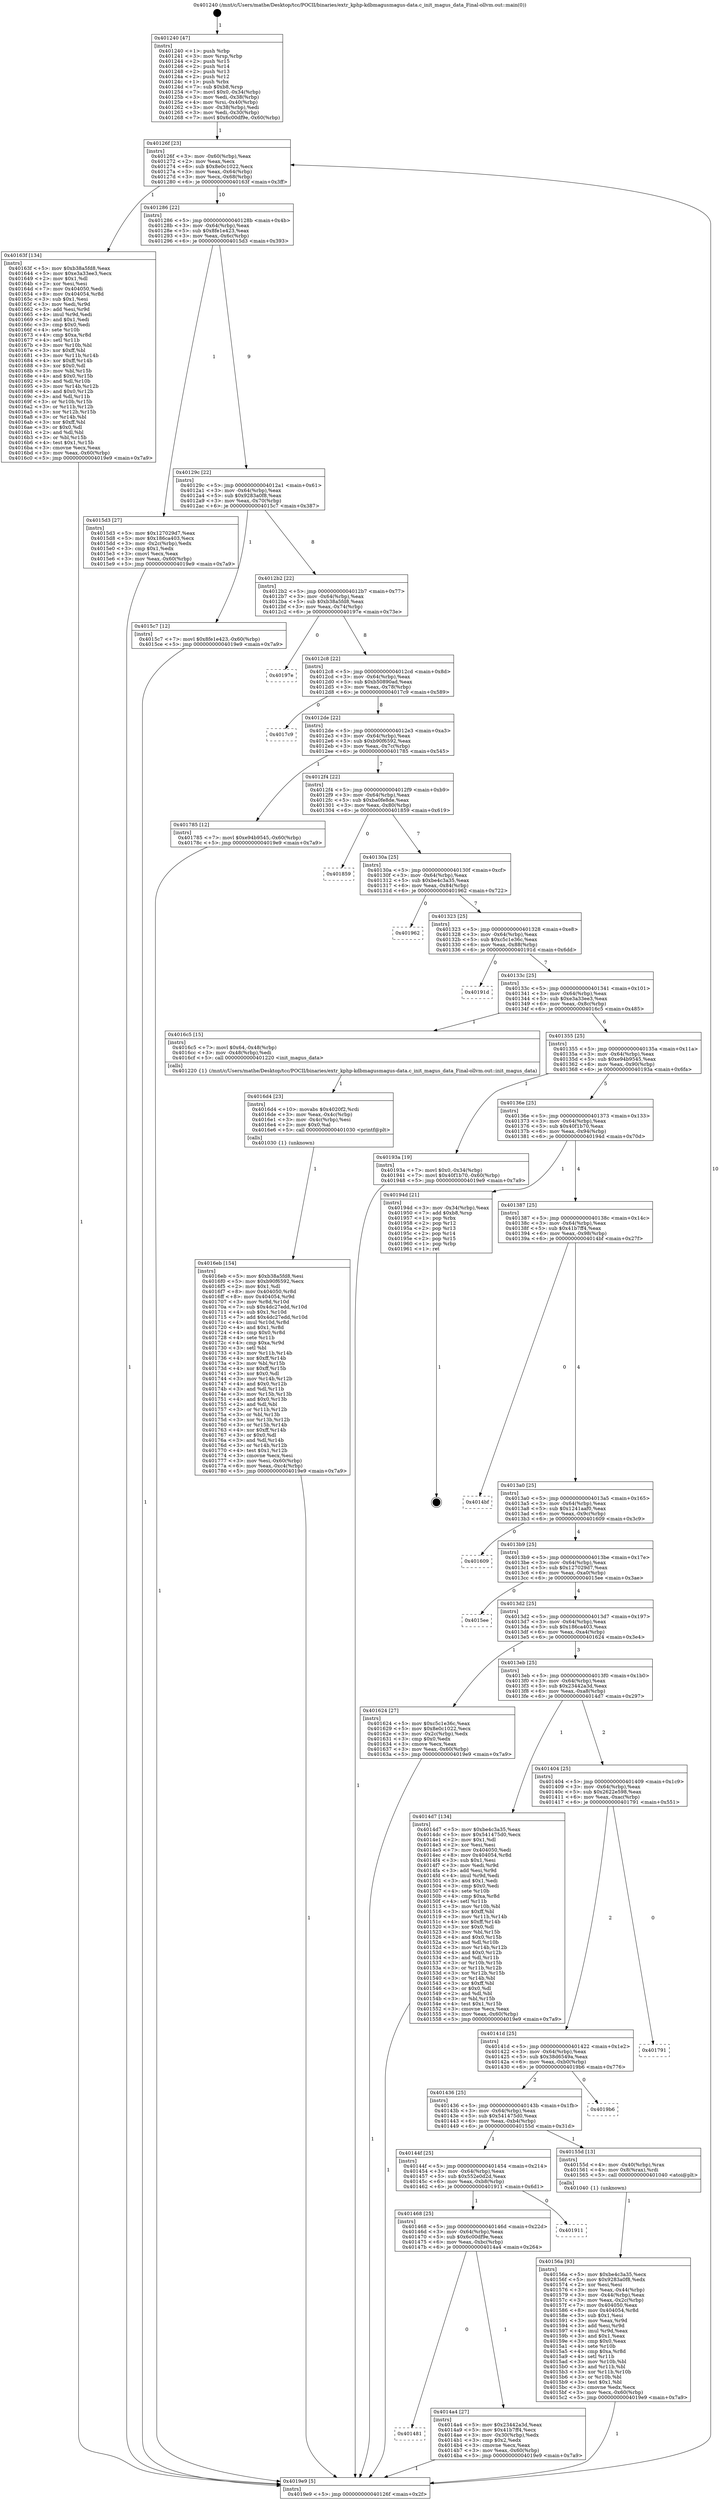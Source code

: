 digraph "0x401240" {
  label = "0x401240 (/mnt/c/Users/mathe/Desktop/tcc/POCII/binaries/extr_kphp-kdbmagusmagus-data.c_init_magus_data_Final-ollvm.out::main(0))"
  labelloc = "t"
  node[shape=record]

  Entry [label="",width=0.3,height=0.3,shape=circle,fillcolor=black,style=filled]
  "0x40126f" [label="{
     0x40126f [23]\l
     | [instrs]\l
     &nbsp;&nbsp;0x40126f \<+3\>: mov -0x60(%rbp),%eax\l
     &nbsp;&nbsp;0x401272 \<+2\>: mov %eax,%ecx\l
     &nbsp;&nbsp;0x401274 \<+6\>: sub $0x8e0c1022,%ecx\l
     &nbsp;&nbsp;0x40127a \<+3\>: mov %eax,-0x64(%rbp)\l
     &nbsp;&nbsp;0x40127d \<+3\>: mov %ecx,-0x68(%rbp)\l
     &nbsp;&nbsp;0x401280 \<+6\>: je 000000000040163f \<main+0x3ff\>\l
  }"]
  "0x40163f" [label="{
     0x40163f [134]\l
     | [instrs]\l
     &nbsp;&nbsp;0x40163f \<+5\>: mov $0xb38a5fd8,%eax\l
     &nbsp;&nbsp;0x401644 \<+5\>: mov $0xe3a33ee3,%ecx\l
     &nbsp;&nbsp;0x401649 \<+2\>: mov $0x1,%dl\l
     &nbsp;&nbsp;0x40164b \<+2\>: xor %esi,%esi\l
     &nbsp;&nbsp;0x40164d \<+7\>: mov 0x404050,%edi\l
     &nbsp;&nbsp;0x401654 \<+8\>: mov 0x404054,%r8d\l
     &nbsp;&nbsp;0x40165c \<+3\>: sub $0x1,%esi\l
     &nbsp;&nbsp;0x40165f \<+3\>: mov %edi,%r9d\l
     &nbsp;&nbsp;0x401662 \<+3\>: add %esi,%r9d\l
     &nbsp;&nbsp;0x401665 \<+4\>: imul %r9d,%edi\l
     &nbsp;&nbsp;0x401669 \<+3\>: and $0x1,%edi\l
     &nbsp;&nbsp;0x40166c \<+3\>: cmp $0x0,%edi\l
     &nbsp;&nbsp;0x40166f \<+4\>: sete %r10b\l
     &nbsp;&nbsp;0x401673 \<+4\>: cmp $0xa,%r8d\l
     &nbsp;&nbsp;0x401677 \<+4\>: setl %r11b\l
     &nbsp;&nbsp;0x40167b \<+3\>: mov %r10b,%bl\l
     &nbsp;&nbsp;0x40167e \<+3\>: xor $0xff,%bl\l
     &nbsp;&nbsp;0x401681 \<+3\>: mov %r11b,%r14b\l
     &nbsp;&nbsp;0x401684 \<+4\>: xor $0xff,%r14b\l
     &nbsp;&nbsp;0x401688 \<+3\>: xor $0x0,%dl\l
     &nbsp;&nbsp;0x40168b \<+3\>: mov %bl,%r15b\l
     &nbsp;&nbsp;0x40168e \<+4\>: and $0x0,%r15b\l
     &nbsp;&nbsp;0x401692 \<+3\>: and %dl,%r10b\l
     &nbsp;&nbsp;0x401695 \<+3\>: mov %r14b,%r12b\l
     &nbsp;&nbsp;0x401698 \<+4\>: and $0x0,%r12b\l
     &nbsp;&nbsp;0x40169c \<+3\>: and %dl,%r11b\l
     &nbsp;&nbsp;0x40169f \<+3\>: or %r10b,%r15b\l
     &nbsp;&nbsp;0x4016a2 \<+3\>: or %r11b,%r12b\l
     &nbsp;&nbsp;0x4016a5 \<+3\>: xor %r12b,%r15b\l
     &nbsp;&nbsp;0x4016a8 \<+3\>: or %r14b,%bl\l
     &nbsp;&nbsp;0x4016ab \<+3\>: xor $0xff,%bl\l
     &nbsp;&nbsp;0x4016ae \<+3\>: or $0x0,%dl\l
     &nbsp;&nbsp;0x4016b1 \<+2\>: and %dl,%bl\l
     &nbsp;&nbsp;0x4016b3 \<+3\>: or %bl,%r15b\l
     &nbsp;&nbsp;0x4016b6 \<+4\>: test $0x1,%r15b\l
     &nbsp;&nbsp;0x4016ba \<+3\>: cmovne %ecx,%eax\l
     &nbsp;&nbsp;0x4016bd \<+3\>: mov %eax,-0x60(%rbp)\l
     &nbsp;&nbsp;0x4016c0 \<+5\>: jmp 00000000004019e9 \<main+0x7a9\>\l
  }"]
  "0x401286" [label="{
     0x401286 [22]\l
     | [instrs]\l
     &nbsp;&nbsp;0x401286 \<+5\>: jmp 000000000040128b \<main+0x4b\>\l
     &nbsp;&nbsp;0x40128b \<+3\>: mov -0x64(%rbp),%eax\l
     &nbsp;&nbsp;0x40128e \<+5\>: sub $0x8fe1e423,%eax\l
     &nbsp;&nbsp;0x401293 \<+3\>: mov %eax,-0x6c(%rbp)\l
     &nbsp;&nbsp;0x401296 \<+6\>: je 00000000004015d3 \<main+0x393\>\l
  }"]
  Exit [label="",width=0.3,height=0.3,shape=circle,fillcolor=black,style=filled,peripheries=2]
  "0x4015d3" [label="{
     0x4015d3 [27]\l
     | [instrs]\l
     &nbsp;&nbsp;0x4015d3 \<+5\>: mov $0x127029d7,%eax\l
     &nbsp;&nbsp;0x4015d8 \<+5\>: mov $0x186ca403,%ecx\l
     &nbsp;&nbsp;0x4015dd \<+3\>: mov -0x2c(%rbp),%edx\l
     &nbsp;&nbsp;0x4015e0 \<+3\>: cmp $0x1,%edx\l
     &nbsp;&nbsp;0x4015e3 \<+3\>: cmovl %ecx,%eax\l
     &nbsp;&nbsp;0x4015e6 \<+3\>: mov %eax,-0x60(%rbp)\l
     &nbsp;&nbsp;0x4015e9 \<+5\>: jmp 00000000004019e9 \<main+0x7a9\>\l
  }"]
  "0x40129c" [label="{
     0x40129c [22]\l
     | [instrs]\l
     &nbsp;&nbsp;0x40129c \<+5\>: jmp 00000000004012a1 \<main+0x61\>\l
     &nbsp;&nbsp;0x4012a1 \<+3\>: mov -0x64(%rbp),%eax\l
     &nbsp;&nbsp;0x4012a4 \<+5\>: sub $0x9283a0f8,%eax\l
     &nbsp;&nbsp;0x4012a9 \<+3\>: mov %eax,-0x70(%rbp)\l
     &nbsp;&nbsp;0x4012ac \<+6\>: je 00000000004015c7 \<main+0x387\>\l
  }"]
  "0x4016eb" [label="{
     0x4016eb [154]\l
     | [instrs]\l
     &nbsp;&nbsp;0x4016eb \<+5\>: mov $0xb38a5fd8,%esi\l
     &nbsp;&nbsp;0x4016f0 \<+5\>: mov $0xb90f6592,%ecx\l
     &nbsp;&nbsp;0x4016f5 \<+2\>: mov $0x1,%dl\l
     &nbsp;&nbsp;0x4016f7 \<+8\>: mov 0x404050,%r8d\l
     &nbsp;&nbsp;0x4016ff \<+8\>: mov 0x404054,%r9d\l
     &nbsp;&nbsp;0x401707 \<+3\>: mov %r8d,%r10d\l
     &nbsp;&nbsp;0x40170a \<+7\>: sub $0x4dc27edd,%r10d\l
     &nbsp;&nbsp;0x401711 \<+4\>: sub $0x1,%r10d\l
     &nbsp;&nbsp;0x401715 \<+7\>: add $0x4dc27edd,%r10d\l
     &nbsp;&nbsp;0x40171c \<+4\>: imul %r10d,%r8d\l
     &nbsp;&nbsp;0x401720 \<+4\>: and $0x1,%r8d\l
     &nbsp;&nbsp;0x401724 \<+4\>: cmp $0x0,%r8d\l
     &nbsp;&nbsp;0x401728 \<+4\>: sete %r11b\l
     &nbsp;&nbsp;0x40172c \<+4\>: cmp $0xa,%r9d\l
     &nbsp;&nbsp;0x401730 \<+3\>: setl %bl\l
     &nbsp;&nbsp;0x401733 \<+3\>: mov %r11b,%r14b\l
     &nbsp;&nbsp;0x401736 \<+4\>: xor $0xff,%r14b\l
     &nbsp;&nbsp;0x40173a \<+3\>: mov %bl,%r15b\l
     &nbsp;&nbsp;0x40173d \<+4\>: xor $0xff,%r15b\l
     &nbsp;&nbsp;0x401741 \<+3\>: xor $0x0,%dl\l
     &nbsp;&nbsp;0x401744 \<+3\>: mov %r14b,%r12b\l
     &nbsp;&nbsp;0x401747 \<+4\>: and $0x0,%r12b\l
     &nbsp;&nbsp;0x40174b \<+3\>: and %dl,%r11b\l
     &nbsp;&nbsp;0x40174e \<+3\>: mov %r15b,%r13b\l
     &nbsp;&nbsp;0x401751 \<+4\>: and $0x0,%r13b\l
     &nbsp;&nbsp;0x401755 \<+2\>: and %dl,%bl\l
     &nbsp;&nbsp;0x401757 \<+3\>: or %r11b,%r12b\l
     &nbsp;&nbsp;0x40175a \<+3\>: or %bl,%r13b\l
     &nbsp;&nbsp;0x40175d \<+3\>: xor %r13b,%r12b\l
     &nbsp;&nbsp;0x401760 \<+3\>: or %r15b,%r14b\l
     &nbsp;&nbsp;0x401763 \<+4\>: xor $0xff,%r14b\l
     &nbsp;&nbsp;0x401767 \<+3\>: or $0x0,%dl\l
     &nbsp;&nbsp;0x40176a \<+3\>: and %dl,%r14b\l
     &nbsp;&nbsp;0x40176d \<+3\>: or %r14b,%r12b\l
     &nbsp;&nbsp;0x401770 \<+4\>: test $0x1,%r12b\l
     &nbsp;&nbsp;0x401774 \<+3\>: cmovne %ecx,%esi\l
     &nbsp;&nbsp;0x401777 \<+3\>: mov %esi,-0x60(%rbp)\l
     &nbsp;&nbsp;0x40177a \<+6\>: mov %eax,-0xc4(%rbp)\l
     &nbsp;&nbsp;0x401780 \<+5\>: jmp 00000000004019e9 \<main+0x7a9\>\l
  }"]
  "0x4015c7" [label="{
     0x4015c7 [12]\l
     | [instrs]\l
     &nbsp;&nbsp;0x4015c7 \<+7\>: movl $0x8fe1e423,-0x60(%rbp)\l
     &nbsp;&nbsp;0x4015ce \<+5\>: jmp 00000000004019e9 \<main+0x7a9\>\l
  }"]
  "0x4012b2" [label="{
     0x4012b2 [22]\l
     | [instrs]\l
     &nbsp;&nbsp;0x4012b2 \<+5\>: jmp 00000000004012b7 \<main+0x77\>\l
     &nbsp;&nbsp;0x4012b7 \<+3\>: mov -0x64(%rbp),%eax\l
     &nbsp;&nbsp;0x4012ba \<+5\>: sub $0xb38a5fd8,%eax\l
     &nbsp;&nbsp;0x4012bf \<+3\>: mov %eax,-0x74(%rbp)\l
     &nbsp;&nbsp;0x4012c2 \<+6\>: je 000000000040197e \<main+0x73e\>\l
  }"]
  "0x4016d4" [label="{
     0x4016d4 [23]\l
     | [instrs]\l
     &nbsp;&nbsp;0x4016d4 \<+10\>: movabs $0x4020f2,%rdi\l
     &nbsp;&nbsp;0x4016de \<+3\>: mov %eax,-0x4c(%rbp)\l
     &nbsp;&nbsp;0x4016e1 \<+3\>: mov -0x4c(%rbp),%esi\l
     &nbsp;&nbsp;0x4016e4 \<+2\>: mov $0x0,%al\l
     &nbsp;&nbsp;0x4016e6 \<+5\>: call 0000000000401030 \<printf@plt\>\l
     | [calls]\l
     &nbsp;&nbsp;0x401030 \{1\} (unknown)\l
  }"]
  "0x40197e" [label="{
     0x40197e\l
  }", style=dashed]
  "0x4012c8" [label="{
     0x4012c8 [22]\l
     | [instrs]\l
     &nbsp;&nbsp;0x4012c8 \<+5\>: jmp 00000000004012cd \<main+0x8d\>\l
     &nbsp;&nbsp;0x4012cd \<+3\>: mov -0x64(%rbp),%eax\l
     &nbsp;&nbsp;0x4012d0 \<+5\>: sub $0xb50890ad,%eax\l
     &nbsp;&nbsp;0x4012d5 \<+3\>: mov %eax,-0x78(%rbp)\l
     &nbsp;&nbsp;0x4012d8 \<+6\>: je 00000000004017c9 \<main+0x589\>\l
  }"]
  "0x40156a" [label="{
     0x40156a [93]\l
     | [instrs]\l
     &nbsp;&nbsp;0x40156a \<+5\>: mov $0xbe4c3a35,%ecx\l
     &nbsp;&nbsp;0x40156f \<+5\>: mov $0x9283a0f8,%edx\l
     &nbsp;&nbsp;0x401574 \<+2\>: xor %esi,%esi\l
     &nbsp;&nbsp;0x401576 \<+3\>: mov %eax,-0x44(%rbp)\l
     &nbsp;&nbsp;0x401579 \<+3\>: mov -0x44(%rbp),%eax\l
     &nbsp;&nbsp;0x40157c \<+3\>: mov %eax,-0x2c(%rbp)\l
     &nbsp;&nbsp;0x40157f \<+7\>: mov 0x404050,%eax\l
     &nbsp;&nbsp;0x401586 \<+8\>: mov 0x404054,%r8d\l
     &nbsp;&nbsp;0x40158e \<+3\>: sub $0x1,%esi\l
     &nbsp;&nbsp;0x401591 \<+3\>: mov %eax,%r9d\l
     &nbsp;&nbsp;0x401594 \<+3\>: add %esi,%r9d\l
     &nbsp;&nbsp;0x401597 \<+4\>: imul %r9d,%eax\l
     &nbsp;&nbsp;0x40159b \<+3\>: and $0x1,%eax\l
     &nbsp;&nbsp;0x40159e \<+3\>: cmp $0x0,%eax\l
     &nbsp;&nbsp;0x4015a1 \<+4\>: sete %r10b\l
     &nbsp;&nbsp;0x4015a5 \<+4\>: cmp $0xa,%r8d\l
     &nbsp;&nbsp;0x4015a9 \<+4\>: setl %r11b\l
     &nbsp;&nbsp;0x4015ad \<+3\>: mov %r10b,%bl\l
     &nbsp;&nbsp;0x4015b0 \<+3\>: and %r11b,%bl\l
     &nbsp;&nbsp;0x4015b3 \<+3\>: xor %r11b,%r10b\l
     &nbsp;&nbsp;0x4015b6 \<+3\>: or %r10b,%bl\l
     &nbsp;&nbsp;0x4015b9 \<+3\>: test $0x1,%bl\l
     &nbsp;&nbsp;0x4015bc \<+3\>: cmovne %edx,%ecx\l
     &nbsp;&nbsp;0x4015bf \<+3\>: mov %ecx,-0x60(%rbp)\l
     &nbsp;&nbsp;0x4015c2 \<+5\>: jmp 00000000004019e9 \<main+0x7a9\>\l
  }"]
  "0x4017c9" [label="{
     0x4017c9\l
  }", style=dashed]
  "0x4012de" [label="{
     0x4012de [22]\l
     | [instrs]\l
     &nbsp;&nbsp;0x4012de \<+5\>: jmp 00000000004012e3 \<main+0xa3\>\l
     &nbsp;&nbsp;0x4012e3 \<+3\>: mov -0x64(%rbp),%eax\l
     &nbsp;&nbsp;0x4012e6 \<+5\>: sub $0xb90f6592,%eax\l
     &nbsp;&nbsp;0x4012eb \<+3\>: mov %eax,-0x7c(%rbp)\l
     &nbsp;&nbsp;0x4012ee \<+6\>: je 0000000000401785 \<main+0x545\>\l
  }"]
  "0x401240" [label="{
     0x401240 [47]\l
     | [instrs]\l
     &nbsp;&nbsp;0x401240 \<+1\>: push %rbp\l
     &nbsp;&nbsp;0x401241 \<+3\>: mov %rsp,%rbp\l
     &nbsp;&nbsp;0x401244 \<+2\>: push %r15\l
     &nbsp;&nbsp;0x401246 \<+2\>: push %r14\l
     &nbsp;&nbsp;0x401248 \<+2\>: push %r13\l
     &nbsp;&nbsp;0x40124a \<+2\>: push %r12\l
     &nbsp;&nbsp;0x40124c \<+1\>: push %rbx\l
     &nbsp;&nbsp;0x40124d \<+7\>: sub $0xb8,%rsp\l
     &nbsp;&nbsp;0x401254 \<+7\>: movl $0x0,-0x34(%rbp)\l
     &nbsp;&nbsp;0x40125b \<+3\>: mov %edi,-0x38(%rbp)\l
     &nbsp;&nbsp;0x40125e \<+4\>: mov %rsi,-0x40(%rbp)\l
     &nbsp;&nbsp;0x401262 \<+3\>: mov -0x38(%rbp),%edi\l
     &nbsp;&nbsp;0x401265 \<+3\>: mov %edi,-0x30(%rbp)\l
     &nbsp;&nbsp;0x401268 \<+7\>: movl $0x6c00df9e,-0x60(%rbp)\l
  }"]
  "0x401785" [label="{
     0x401785 [12]\l
     | [instrs]\l
     &nbsp;&nbsp;0x401785 \<+7\>: movl $0xe94b9545,-0x60(%rbp)\l
     &nbsp;&nbsp;0x40178c \<+5\>: jmp 00000000004019e9 \<main+0x7a9\>\l
  }"]
  "0x4012f4" [label="{
     0x4012f4 [22]\l
     | [instrs]\l
     &nbsp;&nbsp;0x4012f4 \<+5\>: jmp 00000000004012f9 \<main+0xb9\>\l
     &nbsp;&nbsp;0x4012f9 \<+3\>: mov -0x64(%rbp),%eax\l
     &nbsp;&nbsp;0x4012fc \<+5\>: sub $0xba0fe8de,%eax\l
     &nbsp;&nbsp;0x401301 \<+3\>: mov %eax,-0x80(%rbp)\l
     &nbsp;&nbsp;0x401304 \<+6\>: je 0000000000401859 \<main+0x619\>\l
  }"]
  "0x4019e9" [label="{
     0x4019e9 [5]\l
     | [instrs]\l
     &nbsp;&nbsp;0x4019e9 \<+5\>: jmp 000000000040126f \<main+0x2f\>\l
  }"]
  "0x401859" [label="{
     0x401859\l
  }", style=dashed]
  "0x40130a" [label="{
     0x40130a [25]\l
     | [instrs]\l
     &nbsp;&nbsp;0x40130a \<+5\>: jmp 000000000040130f \<main+0xcf\>\l
     &nbsp;&nbsp;0x40130f \<+3\>: mov -0x64(%rbp),%eax\l
     &nbsp;&nbsp;0x401312 \<+5\>: sub $0xbe4c3a35,%eax\l
     &nbsp;&nbsp;0x401317 \<+6\>: mov %eax,-0x84(%rbp)\l
     &nbsp;&nbsp;0x40131d \<+6\>: je 0000000000401962 \<main+0x722\>\l
  }"]
  "0x401481" [label="{
     0x401481\l
  }", style=dashed]
  "0x401962" [label="{
     0x401962\l
  }", style=dashed]
  "0x401323" [label="{
     0x401323 [25]\l
     | [instrs]\l
     &nbsp;&nbsp;0x401323 \<+5\>: jmp 0000000000401328 \<main+0xe8\>\l
     &nbsp;&nbsp;0x401328 \<+3\>: mov -0x64(%rbp),%eax\l
     &nbsp;&nbsp;0x40132b \<+5\>: sub $0xc5c1e36c,%eax\l
     &nbsp;&nbsp;0x401330 \<+6\>: mov %eax,-0x88(%rbp)\l
     &nbsp;&nbsp;0x401336 \<+6\>: je 000000000040191d \<main+0x6dd\>\l
  }"]
  "0x4014a4" [label="{
     0x4014a4 [27]\l
     | [instrs]\l
     &nbsp;&nbsp;0x4014a4 \<+5\>: mov $0x23442a3d,%eax\l
     &nbsp;&nbsp;0x4014a9 \<+5\>: mov $0x41b7ff4,%ecx\l
     &nbsp;&nbsp;0x4014ae \<+3\>: mov -0x30(%rbp),%edx\l
     &nbsp;&nbsp;0x4014b1 \<+3\>: cmp $0x2,%edx\l
     &nbsp;&nbsp;0x4014b4 \<+3\>: cmovne %ecx,%eax\l
     &nbsp;&nbsp;0x4014b7 \<+3\>: mov %eax,-0x60(%rbp)\l
     &nbsp;&nbsp;0x4014ba \<+5\>: jmp 00000000004019e9 \<main+0x7a9\>\l
  }"]
  "0x40191d" [label="{
     0x40191d\l
  }", style=dashed]
  "0x40133c" [label="{
     0x40133c [25]\l
     | [instrs]\l
     &nbsp;&nbsp;0x40133c \<+5\>: jmp 0000000000401341 \<main+0x101\>\l
     &nbsp;&nbsp;0x401341 \<+3\>: mov -0x64(%rbp),%eax\l
     &nbsp;&nbsp;0x401344 \<+5\>: sub $0xe3a33ee3,%eax\l
     &nbsp;&nbsp;0x401349 \<+6\>: mov %eax,-0x8c(%rbp)\l
     &nbsp;&nbsp;0x40134f \<+6\>: je 00000000004016c5 \<main+0x485\>\l
  }"]
  "0x401468" [label="{
     0x401468 [25]\l
     | [instrs]\l
     &nbsp;&nbsp;0x401468 \<+5\>: jmp 000000000040146d \<main+0x22d\>\l
     &nbsp;&nbsp;0x40146d \<+3\>: mov -0x64(%rbp),%eax\l
     &nbsp;&nbsp;0x401470 \<+5\>: sub $0x6c00df9e,%eax\l
     &nbsp;&nbsp;0x401475 \<+6\>: mov %eax,-0xbc(%rbp)\l
     &nbsp;&nbsp;0x40147b \<+6\>: je 00000000004014a4 \<main+0x264\>\l
  }"]
  "0x4016c5" [label="{
     0x4016c5 [15]\l
     | [instrs]\l
     &nbsp;&nbsp;0x4016c5 \<+7\>: movl $0x64,-0x48(%rbp)\l
     &nbsp;&nbsp;0x4016cc \<+3\>: mov -0x48(%rbp),%edi\l
     &nbsp;&nbsp;0x4016cf \<+5\>: call 0000000000401220 \<init_magus_data\>\l
     | [calls]\l
     &nbsp;&nbsp;0x401220 \{1\} (/mnt/c/Users/mathe/Desktop/tcc/POCII/binaries/extr_kphp-kdbmagusmagus-data.c_init_magus_data_Final-ollvm.out::init_magus_data)\l
  }"]
  "0x401355" [label="{
     0x401355 [25]\l
     | [instrs]\l
     &nbsp;&nbsp;0x401355 \<+5\>: jmp 000000000040135a \<main+0x11a\>\l
     &nbsp;&nbsp;0x40135a \<+3\>: mov -0x64(%rbp),%eax\l
     &nbsp;&nbsp;0x40135d \<+5\>: sub $0xe94b9545,%eax\l
     &nbsp;&nbsp;0x401362 \<+6\>: mov %eax,-0x90(%rbp)\l
     &nbsp;&nbsp;0x401368 \<+6\>: je 000000000040193a \<main+0x6fa\>\l
  }"]
  "0x401911" [label="{
     0x401911\l
  }", style=dashed]
  "0x40193a" [label="{
     0x40193a [19]\l
     | [instrs]\l
     &nbsp;&nbsp;0x40193a \<+7\>: movl $0x0,-0x34(%rbp)\l
     &nbsp;&nbsp;0x401941 \<+7\>: movl $0x40f1b70,-0x60(%rbp)\l
     &nbsp;&nbsp;0x401948 \<+5\>: jmp 00000000004019e9 \<main+0x7a9\>\l
  }"]
  "0x40136e" [label="{
     0x40136e [25]\l
     | [instrs]\l
     &nbsp;&nbsp;0x40136e \<+5\>: jmp 0000000000401373 \<main+0x133\>\l
     &nbsp;&nbsp;0x401373 \<+3\>: mov -0x64(%rbp),%eax\l
     &nbsp;&nbsp;0x401376 \<+5\>: sub $0x40f1b70,%eax\l
     &nbsp;&nbsp;0x40137b \<+6\>: mov %eax,-0x94(%rbp)\l
     &nbsp;&nbsp;0x401381 \<+6\>: je 000000000040194d \<main+0x70d\>\l
  }"]
  "0x40144f" [label="{
     0x40144f [25]\l
     | [instrs]\l
     &nbsp;&nbsp;0x40144f \<+5\>: jmp 0000000000401454 \<main+0x214\>\l
     &nbsp;&nbsp;0x401454 \<+3\>: mov -0x64(%rbp),%eax\l
     &nbsp;&nbsp;0x401457 \<+5\>: sub $0x552e0d2d,%eax\l
     &nbsp;&nbsp;0x40145c \<+6\>: mov %eax,-0xb8(%rbp)\l
     &nbsp;&nbsp;0x401462 \<+6\>: je 0000000000401911 \<main+0x6d1\>\l
  }"]
  "0x40194d" [label="{
     0x40194d [21]\l
     | [instrs]\l
     &nbsp;&nbsp;0x40194d \<+3\>: mov -0x34(%rbp),%eax\l
     &nbsp;&nbsp;0x401950 \<+7\>: add $0xb8,%rsp\l
     &nbsp;&nbsp;0x401957 \<+1\>: pop %rbx\l
     &nbsp;&nbsp;0x401958 \<+2\>: pop %r12\l
     &nbsp;&nbsp;0x40195a \<+2\>: pop %r13\l
     &nbsp;&nbsp;0x40195c \<+2\>: pop %r14\l
     &nbsp;&nbsp;0x40195e \<+2\>: pop %r15\l
     &nbsp;&nbsp;0x401960 \<+1\>: pop %rbp\l
     &nbsp;&nbsp;0x401961 \<+1\>: ret\l
  }"]
  "0x401387" [label="{
     0x401387 [25]\l
     | [instrs]\l
     &nbsp;&nbsp;0x401387 \<+5\>: jmp 000000000040138c \<main+0x14c\>\l
     &nbsp;&nbsp;0x40138c \<+3\>: mov -0x64(%rbp),%eax\l
     &nbsp;&nbsp;0x40138f \<+5\>: sub $0x41b7ff4,%eax\l
     &nbsp;&nbsp;0x401394 \<+6\>: mov %eax,-0x98(%rbp)\l
     &nbsp;&nbsp;0x40139a \<+6\>: je 00000000004014bf \<main+0x27f\>\l
  }"]
  "0x40155d" [label="{
     0x40155d [13]\l
     | [instrs]\l
     &nbsp;&nbsp;0x40155d \<+4\>: mov -0x40(%rbp),%rax\l
     &nbsp;&nbsp;0x401561 \<+4\>: mov 0x8(%rax),%rdi\l
     &nbsp;&nbsp;0x401565 \<+5\>: call 0000000000401040 \<atoi@plt\>\l
     | [calls]\l
     &nbsp;&nbsp;0x401040 \{1\} (unknown)\l
  }"]
  "0x4014bf" [label="{
     0x4014bf\l
  }", style=dashed]
  "0x4013a0" [label="{
     0x4013a0 [25]\l
     | [instrs]\l
     &nbsp;&nbsp;0x4013a0 \<+5\>: jmp 00000000004013a5 \<main+0x165\>\l
     &nbsp;&nbsp;0x4013a5 \<+3\>: mov -0x64(%rbp),%eax\l
     &nbsp;&nbsp;0x4013a8 \<+5\>: sub $0x1241aaf0,%eax\l
     &nbsp;&nbsp;0x4013ad \<+6\>: mov %eax,-0x9c(%rbp)\l
     &nbsp;&nbsp;0x4013b3 \<+6\>: je 0000000000401609 \<main+0x3c9\>\l
  }"]
  "0x401436" [label="{
     0x401436 [25]\l
     | [instrs]\l
     &nbsp;&nbsp;0x401436 \<+5\>: jmp 000000000040143b \<main+0x1fb\>\l
     &nbsp;&nbsp;0x40143b \<+3\>: mov -0x64(%rbp),%eax\l
     &nbsp;&nbsp;0x40143e \<+5\>: sub $0x541475d0,%eax\l
     &nbsp;&nbsp;0x401443 \<+6\>: mov %eax,-0xb4(%rbp)\l
     &nbsp;&nbsp;0x401449 \<+6\>: je 000000000040155d \<main+0x31d\>\l
  }"]
  "0x401609" [label="{
     0x401609\l
  }", style=dashed]
  "0x4013b9" [label="{
     0x4013b9 [25]\l
     | [instrs]\l
     &nbsp;&nbsp;0x4013b9 \<+5\>: jmp 00000000004013be \<main+0x17e\>\l
     &nbsp;&nbsp;0x4013be \<+3\>: mov -0x64(%rbp),%eax\l
     &nbsp;&nbsp;0x4013c1 \<+5\>: sub $0x127029d7,%eax\l
     &nbsp;&nbsp;0x4013c6 \<+6\>: mov %eax,-0xa0(%rbp)\l
     &nbsp;&nbsp;0x4013cc \<+6\>: je 00000000004015ee \<main+0x3ae\>\l
  }"]
  "0x4019b6" [label="{
     0x4019b6\l
  }", style=dashed]
  "0x4015ee" [label="{
     0x4015ee\l
  }", style=dashed]
  "0x4013d2" [label="{
     0x4013d2 [25]\l
     | [instrs]\l
     &nbsp;&nbsp;0x4013d2 \<+5\>: jmp 00000000004013d7 \<main+0x197\>\l
     &nbsp;&nbsp;0x4013d7 \<+3\>: mov -0x64(%rbp),%eax\l
     &nbsp;&nbsp;0x4013da \<+5\>: sub $0x186ca403,%eax\l
     &nbsp;&nbsp;0x4013df \<+6\>: mov %eax,-0xa4(%rbp)\l
     &nbsp;&nbsp;0x4013e5 \<+6\>: je 0000000000401624 \<main+0x3e4\>\l
  }"]
  "0x40141d" [label="{
     0x40141d [25]\l
     | [instrs]\l
     &nbsp;&nbsp;0x40141d \<+5\>: jmp 0000000000401422 \<main+0x1e2\>\l
     &nbsp;&nbsp;0x401422 \<+3\>: mov -0x64(%rbp),%eax\l
     &nbsp;&nbsp;0x401425 \<+5\>: sub $0x38d6549a,%eax\l
     &nbsp;&nbsp;0x40142a \<+6\>: mov %eax,-0xb0(%rbp)\l
     &nbsp;&nbsp;0x401430 \<+6\>: je 00000000004019b6 \<main+0x776\>\l
  }"]
  "0x401624" [label="{
     0x401624 [27]\l
     | [instrs]\l
     &nbsp;&nbsp;0x401624 \<+5\>: mov $0xc5c1e36c,%eax\l
     &nbsp;&nbsp;0x401629 \<+5\>: mov $0x8e0c1022,%ecx\l
     &nbsp;&nbsp;0x40162e \<+3\>: mov -0x2c(%rbp),%edx\l
     &nbsp;&nbsp;0x401631 \<+3\>: cmp $0x0,%edx\l
     &nbsp;&nbsp;0x401634 \<+3\>: cmove %ecx,%eax\l
     &nbsp;&nbsp;0x401637 \<+3\>: mov %eax,-0x60(%rbp)\l
     &nbsp;&nbsp;0x40163a \<+5\>: jmp 00000000004019e9 \<main+0x7a9\>\l
  }"]
  "0x4013eb" [label="{
     0x4013eb [25]\l
     | [instrs]\l
     &nbsp;&nbsp;0x4013eb \<+5\>: jmp 00000000004013f0 \<main+0x1b0\>\l
     &nbsp;&nbsp;0x4013f0 \<+3\>: mov -0x64(%rbp),%eax\l
     &nbsp;&nbsp;0x4013f3 \<+5\>: sub $0x23442a3d,%eax\l
     &nbsp;&nbsp;0x4013f8 \<+6\>: mov %eax,-0xa8(%rbp)\l
     &nbsp;&nbsp;0x4013fe \<+6\>: je 00000000004014d7 \<main+0x297\>\l
  }"]
  "0x401791" [label="{
     0x401791\l
  }", style=dashed]
  "0x4014d7" [label="{
     0x4014d7 [134]\l
     | [instrs]\l
     &nbsp;&nbsp;0x4014d7 \<+5\>: mov $0xbe4c3a35,%eax\l
     &nbsp;&nbsp;0x4014dc \<+5\>: mov $0x541475d0,%ecx\l
     &nbsp;&nbsp;0x4014e1 \<+2\>: mov $0x1,%dl\l
     &nbsp;&nbsp;0x4014e3 \<+2\>: xor %esi,%esi\l
     &nbsp;&nbsp;0x4014e5 \<+7\>: mov 0x404050,%edi\l
     &nbsp;&nbsp;0x4014ec \<+8\>: mov 0x404054,%r8d\l
     &nbsp;&nbsp;0x4014f4 \<+3\>: sub $0x1,%esi\l
     &nbsp;&nbsp;0x4014f7 \<+3\>: mov %edi,%r9d\l
     &nbsp;&nbsp;0x4014fa \<+3\>: add %esi,%r9d\l
     &nbsp;&nbsp;0x4014fd \<+4\>: imul %r9d,%edi\l
     &nbsp;&nbsp;0x401501 \<+3\>: and $0x1,%edi\l
     &nbsp;&nbsp;0x401504 \<+3\>: cmp $0x0,%edi\l
     &nbsp;&nbsp;0x401507 \<+4\>: sete %r10b\l
     &nbsp;&nbsp;0x40150b \<+4\>: cmp $0xa,%r8d\l
     &nbsp;&nbsp;0x40150f \<+4\>: setl %r11b\l
     &nbsp;&nbsp;0x401513 \<+3\>: mov %r10b,%bl\l
     &nbsp;&nbsp;0x401516 \<+3\>: xor $0xff,%bl\l
     &nbsp;&nbsp;0x401519 \<+3\>: mov %r11b,%r14b\l
     &nbsp;&nbsp;0x40151c \<+4\>: xor $0xff,%r14b\l
     &nbsp;&nbsp;0x401520 \<+3\>: xor $0x0,%dl\l
     &nbsp;&nbsp;0x401523 \<+3\>: mov %bl,%r15b\l
     &nbsp;&nbsp;0x401526 \<+4\>: and $0x0,%r15b\l
     &nbsp;&nbsp;0x40152a \<+3\>: and %dl,%r10b\l
     &nbsp;&nbsp;0x40152d \<+3\>: mov %r14b,%r12b\l
     &nbsp;&nbsp;0x401530 \<+4\>: and $0x0,%r12b\l
     &nbsp;&nbsp;0x401534 \<+3\>: and %dl,%r11b\l
     &nbsp;&nbsp;0x401537 \<+3\>: or %r10b,%r15b\l
     &nbsp;&nbsp;0x40153a \<+3\>: or %r11b,%r12b\l
     &nbsp;&nbsp;0x40153d \<+3\>: xor %r12b,%r15b\l
     &nbsp;&nbsp;0x401540 \<+3\>: or %r14b,%bl\l
     &nbsp;&nbsp;0x401543 \<+3\>: xor $0xff,%bl\l
     &nbsp;&nbsp;0x401546 \<+3\>: or $0x0,%dl\l
     &nbsp;&nbsp;0x401549 \<+2\>: and %dl,%bl\l
     &nbsp;&nbsp;0x40154b \<+3\>: or %bl,%r15b\l
     &nbsp;&nbsp;0x40154e \<+4\>: test $0x1,%r15b\l
     &nbsp;&nbsp;0x401552 \<+3\>: cmovne %ecx,%eax\l
     &nbsp;&nbsp;0x401555 \<+3\>: mov %eax,-0x60(%rbp)\l
     &nbsp;&nbsp;0x401558 \<+5\>: jmp 00000000004019e9 \<main+0x7a9\>\l
  }"]
  "0x401404" [label="{
     0x401404 [25]\l
     | [instrs]\l
     &nbsp;&nbsp;0x401404 \<+5\>: jmp 0000000000401409 \<main+0x1c9\>\l
     &nbsp;&nbsp;0x401409 \<+3\>: mov -0x64(%rbp),%eax\l
     &nbsp;&nbsp;0x40140c \<+5\>: sub $0x2622e598,%eax\l
     &nbsp;&nbsp;0x401411 \<+6\>: mov %eax,-0xac(%rbp)\l
     &nbsp;&nbsp;0x401417 \<+6\>: je 0000000000401791 \<main+0x551\>\l
  }"]
  Entry -> "0x401240" [label=" 1"]
  "0x40126f" -> "0x40163f" [label=" 1"]
  "0x40126f" -> "0x401286" [label=" 10"]
  "0x40194d" -> Exit [label=" 1"]
  "0x401286" -> "0x4015d3" [label=" 1"]
  "0x401286" -> "0x40129c" [label=" 9"]
  "0x40193a" -> "0x4019e9" [label=" 1"]
  "0x40129c" -> "0x4015c7" [label=" 1"]
  "0x40129c" -> "0x4012b2" [label=" 8"]
  "0x401785" -> "0x4019e9" [label=" 1"]
  "0x4012b2" -> "0x40197e" [label=" 0"]
  "0x4012b2" -> "0x4012c8" [label=" 8"]
  "0x4016eb" -> "0x4019e9" [label=" 1"]
  "0x4012c8" -> "0x4017c9" [label=" 0"]
  "0x4012c8" -> "0x4012de" [label=" 8"]
  "0x4016d4" -> "0x4016eb" [label=" 1"]
  "0x4012de" -> "0x401785" [label=" 1"]
  "0x4012de" -> "0x4012f4" [label=" 7"]
  "0x4016c5" -> "0x4016d4" [label=" 1"]
  "0x4012f4" -> "0x401859" [label=" 0"]
  "0x4012f4" -> "0x40130a" [label=" 7"]
  "0x40163f" -> "0x4019e9" [label=" 1"]
  "0x40130a" -> "0x401962" [label=" 0"]
  "0x40130a" -> "0x401323" [label=" 7"]
  "0x401624" -> "0x4019e9" [label=" 1"]
  "0x401323" -> "0x40191d" [label=" 0"]
  "0x401323" -> "0x40133c" [label=" 7"]
  "0x4015d3" -> "0x4019e9" [label=" 1"]
  "0x40133c" -> "0x4016c5" [label=" 1"]
  "0x40133c" -> "0x401355" [label=" 6"]
  "0x40156a" -> "0x4019e9" [label=" 1"]
  "0x401355" -> "0x40193a" [label=" 1"]
  "0x401355" -> "0x40136e" [label=" 5"]
  "0x40155d" -> "0x40156a" [label=" 1"]
  "0x40136e" -> "0x40194d" [label=" 1"]
  "0x40136e" -> "0x401387" [label=" 4"]
  "0x4019e9" -> "0x40126f" [label=" 10"]
  "0x401387" -> "0x4014bf" [label=" 0"]
  "0x401387" -> "0x4013a0" [label=" 4"]
  "0x401240" -> "0x40126f" [label=" 1"]
  "0x4013a0" -> "0x401609" [label=" 0"]
  "0x4013a0" -> "0x4013b9" [label=" 4"]
  "0x401468" -> "0x401481" [label=" 0"]
  "0x4013b9" -> "0x4015ee" [label=" 0"]
  "0x4013b9" -> "0x4013d2" [label=" 4"]
  "0x401468" -> "0x4014a4" [label=" 1"]
  "0x4013d2" -> "0x401624" [label=" 1"]
  "0x4013d2" -> "0x4013eb" [label=" 3"]
  "0x40144f" -> "0x401468" [label=" 1"]
  "0x4013eb" -> "0x4014d7" [label=" 1"]
  "0x4013eb" -> "0x401404" [label=" 2"]
  "0x40144f" -> "0x401911" [label=" 0"]
  "0x401404" -> "0x401791" [label=" 0"]
  "0x401404" -> "0x40141d" [label=" 2"]
  "0x4015c7" -> "0x4019e9" [label=" 1"]
  "0x40141d" -> "0x4019b6" [label=" 0"]
  "0x40141d" -> "0x401436" [label=" 2"]
  "0x4014a4" -> "0x4019e9" [label=" 1"]
  "0x401436" -> "0x40155d" [label=" 1"]
  "0x401436" -> "0x40144f" [label=" 1"]
  "0x4014d7" -> "0x4019e9" [label=" 1"]
}
